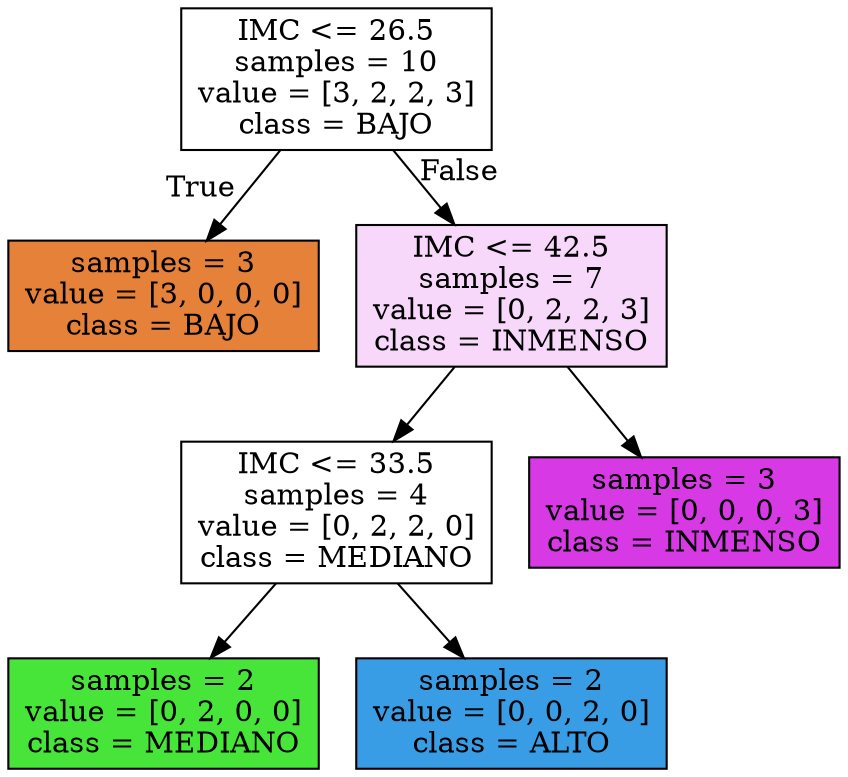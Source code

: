 digraph Tree {
node [shape=box, style="filled", color="black"] ;
0 [label="IMC <= 26.5\nsamples = 10\nvalue = [3, 2, 2, 3]\nclass = BAJO", fillcolor="#ffffff"] ;
1 [label="samples = 3\nvalue = [3, 0, 0, 0]\nclass = BAJO", fillcolor="#e58139"] ;
0 -> 1 [labeldistance=2.5, labelangle=45, headlabel="True"] ;
2 [label="IMC <= 42.5\nsamples = 7\nvalue = [0, 2, 2, 3]\nclass = INMENSO", fillcolor="#f7d7fa"] ;
0 -> 2 [labeldistance=2.5, labelangle=-45, headlabel="False"] ;
3 [label="IMC <= 33.5\nsamples = 4\nvalue = [0, 2, 2, 0]\nclass = MEDIANO", fillcolor="#ffffff"] ;
2 -> 3 ;
4 [label="samples = 2\nvalue = [0, 2, 0, 0]\nclass = MEDIANO", fillcolor="#47e539"] ;
3 -> 4 ;
5 [label="samples = 2\nvalue = [0, 0, 2, 0]\nclass = ALTO", fillcolor="#399de5"] ;
3 -> 5 ;
6 [label="samples = 3\nvalue = [0, 0, 0, 3]\nclass = INMENSO", fillcolor="#d739e5"] ;
2 -> 6 ;
}